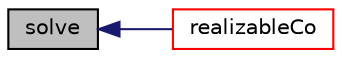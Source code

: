 digraph "solve"
{
  bgcolor="transparent";
  edge [fontname="Helvetica",fontsize="10",labelfontname="Helvetica",labelfontsize="10"];
  node [fontname="Helvetica",fontsize="10",shape=record];
  rankdir="LR";
  Node1 [label="solve",height=0.2,width=0.4,color="black", fillcolor="grey75", style="filled", fontcolor="black"];
  Node1 -> Node2 [dir="back",color="midnightblue",fontsize="10",style="solid",fontname="Helvetica"];
  Node2 [label="realizableCo",height=0.2,width=0.4,color="red",URL="$a00174.html#a5bb437cbddedbf3f4b27f0e5de4e442d",tooltip="Return the maximum Courant number ensuring moment realizability. "];
}

